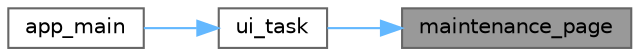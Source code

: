 digraph "maintenance_page"
{
 // LATEX_PDF_SIZE
  bgcolor="transparent";
  edge [fontname=Helvetica,fontsize=10,labelfontname=Helvetica,labelfontsize=10];
  node [fontname=Helvetica,fontsize=10,shape=box,height=0.2,width=0.4];
  rankdir="RL";
  Node1 [id="Node000001",label="maintenance_page",height=0.2,width=0.4,color="gray40", fillcolor="grey60", style="filled", fontcolor="black",tooltip="Function to handle the maintenance page UI. This function is called when the current page is set to M..."];
  Node1 -> Node2 [id="edge1_Node000001_Node000002",dir="back",color="steelblue1",style="solid",tooltip=" "];
  Node2 [id="Node000002",label="ui_task",height=0.2,width=0.4,color="grey40", fillcolor="white", style="filled",URL="$tasks_8c.html#a38934c613f9e3b3071370604aa661010",tooltip="Wrapper function for the UI task."];
  Node2 -> Node3 [id="edge2_Node000002_Node000003",dir="back",color="steelblue1",style="solid",tooltip=" "];
  Node3 [id="Node000003",label="app_main",height=0.2,width=0.4,color="grey40", fillcolor="white", style="filled",URL="$main_8c.html#a630544a7f0a2cc40d8a7fefab7e2fe70",tooltip=" "];
}
